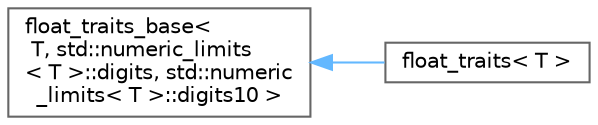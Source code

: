 digraph "Graphical Class Hierarchy"
{
 // LATEX_PDF_SIZE
  bgcolor="transparent";
  edge [fontname=Helvetica,fontsize=10,labelfontname=Helvetica,labelfontsize=10];
  node [fontname=Helvetica,fontsize=10,shape=box,height=0.2,width=0.4];
  rankdir="LR";
  Node0 [id="Node000000",label="float_traits_base\<\l T, std::numeric_limits\l\< T \>::digits, std::numeric\l_limits\< T \>::digits10 \>",height=0.2,width=0.4,color="grey40", fillcolor="white", style="filled",URL="$structfloat__traits__base.html",tooltip=" "];
  Node0 -> Node1 [id="edge53_Node000000_Node000001",dir="back",color="steelblue1",style="solid",tooltip=" "];
  Node1 [id="Node000001",label="float_traits\< T \>",height=0.2,width=0.4,color="grey40", fillcolor="white", style="filled",URL="$structfloat__traits.html",tooltip=" "];
}
